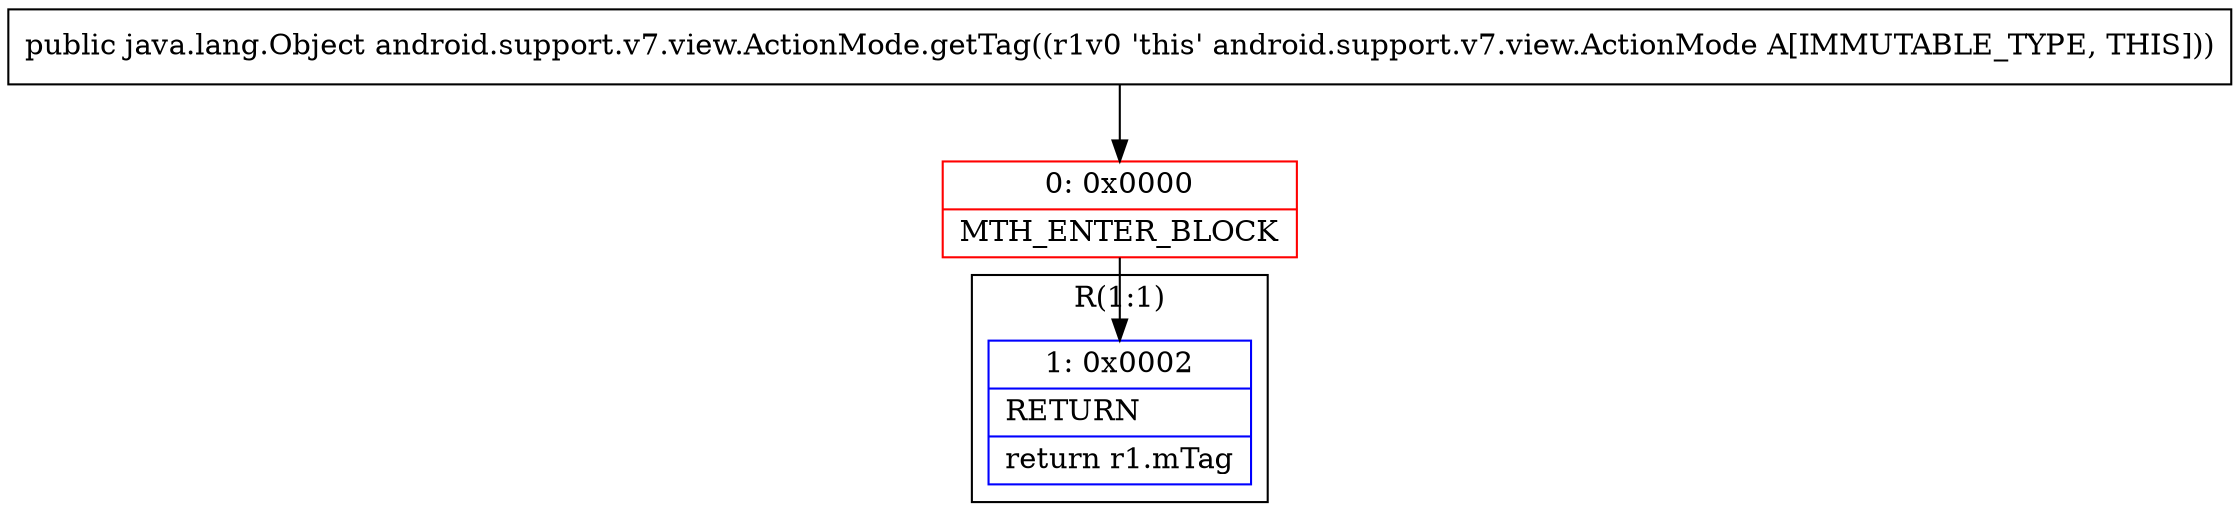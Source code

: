 digraph "CFG forandroid.support.v7.view.ActionMode.getTag()Ljava\/lang\/Object;" {
subgraph cluster_Region_670636214 {
label = "R(1:1)";
node [shape=record,color=blue];
Node_1 [shape=record,label="{1\:\ 0x0002|RETURN\l|return r1.mTag\l}"];
}
Node_0 [shape=record,color=red,label="{0\:\ 0x0000|MTH_ENTER_BLOCK\l}"];
MethodNode[shape=record,label="{public java.lang.Object android.support.v7.view.ActionMode.getTag((r1v0 'this' android.support.v7.view.ActionMode A[IMMUTABLE_TYPE, THIS])) }"];
MethodNode -> Node_0;
Node_0 -> Node_1;
}

